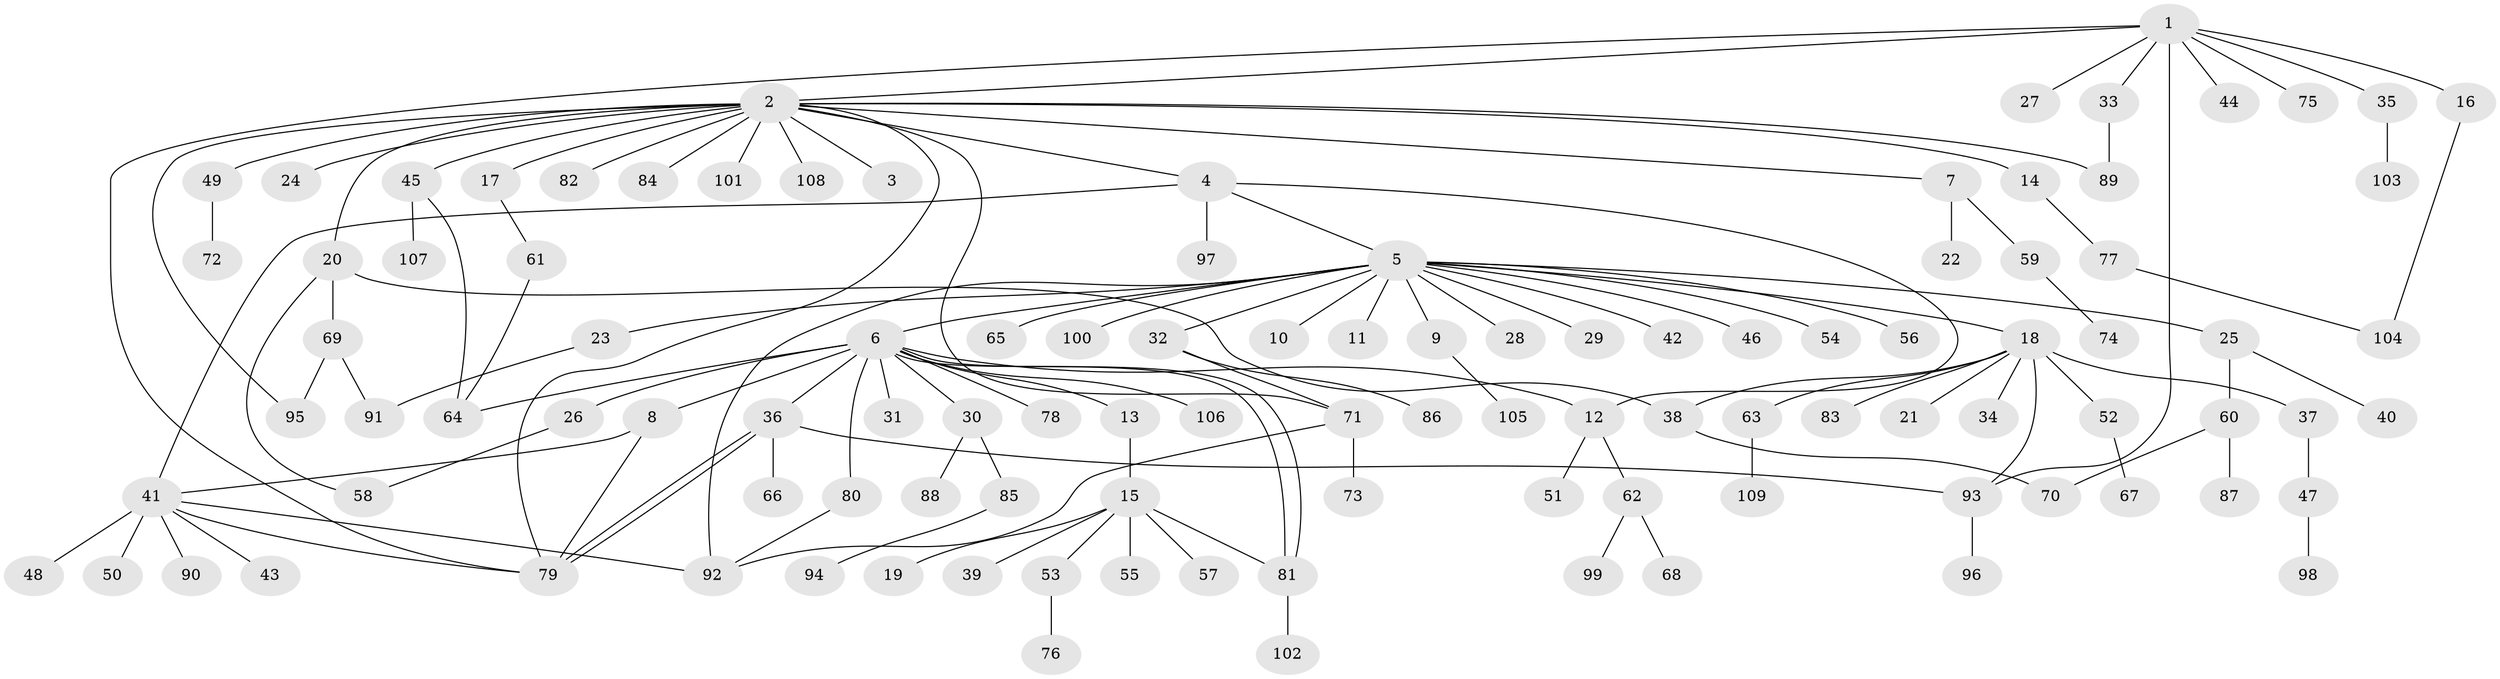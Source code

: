 // coarse degree distribution, {1: 0.8518518518518519, 3: 0.05555555555555555, 2: 0.037037037037037035, 23: 0.018518518518518517, 20: 0.018518518518518517, 10: 0.018518518518518517}
// Generated by graph-tools (version 1.1) at 2025/50/03/04/25 21:50:25]
// undirected, 109 vertices, 132 edges
graph export_dot {
graph [start="1"]
  node [color=gray90,style=filled];
  1;
  2;
  3;
  4;
  5;
  6;
  7;
  8;
  9;
  10;
  11;
  12;
  13;
  14;
  15;
  16;
  17;
  18;
  19;
  20;
  21;
  22;
  23;
  24;
  25;
  26;
  27;
  28;
  29;
  30;
  31;
  32;
  33;
  34;
  35;
  36;
  37;
  38;
  39;
  40;
  41;
  42;
  43;
  44;
  45;
  46;
  47;
  48;
  49;
  50;
  51;
  52;
  53;
  54;
  55;
  56;
  57;
  58;
  59;
  60;
  61;
  62;
  63;
  64;
  65;
  66;
  67;
  68;
  69;
  70;
  71;
  72;
  73;
  74;
  75;
  76;
  77;
  78;
  79;
  80;
  81;
  82;
  83;
  84;
  85;
  86;
  87;
  88;
  89;
  90;
  91;
  92;
  93;
  94;
  95;
  96;
  97;
  98;
  99;
  100;
  101;
  102;
  103;
  104;
  105;
  106;
  107;
  108;
  109;
  1 -- 2;
  1 -- 16;
  1 -- 27;
  1 -- 33;
  1 -- 35;
  1 -- 44;
  1 -- 75;
  1 -- 79;
  1 -- 93;
  2 -- 3;
  2 -- 4;
  2 -- 7;
  2 -- 14;
  2 -- 17;
  2 -- 20;
  2 -- 24;
  2 -- 45;
  2 -- 49;
  2 -- 71;
  2 -- 79;
  2 -- 82;
  2 -- 84;
  2 -- 89;
  2 -- 95;
  2 -- 101;
  2 -- 108;
  4 -- 5;
  4 -- 12;
  4 -- 41;
  4 -- 97;
  5 -- 6;
  5 -- 9;
  5 -- 10;
  5 -- 11;
  5 -- 18;
  5 -- 23;
  5 -- 25;
  5 -- 28;
  5 -- 29;
  5 -- 32;
  5 -- 42;
  5 -- 46;
  5 -- 54;
  5 -- 56;
  5 -- 65;
  5 -- 92;
  5 -- 100;
  6 -- 8;
  6 -- 12;
  6 -- 13;
  6 -- 26;
  6 -- 30;
  6 -- 31;
  6 -- 36;
  6 -- 64;
  6 -- 78;
  6 -- 80;
  6 -- 81;
  6 -- 81;
  6 -- 106;
  7 -- 22;
  7 -- 59;
  8 -- 41;
  8 -- 79;
  9 -- 105;
  12 -- 51;
  12 -- 62;
  13 -- 15;
  14 -- 77;
  15 -- 19;
  15 -- 39;
  15 -- 53;
  15 -- 55;
  15 -- 57;
  15 -- 81;
  16 -- 104;
  17 -- 61;
  18 -- 21;
  18 -- 34;
  18 -- 37;
  18 -- 38;
  18 -- 52;
  18 -- 63;
  18 -- 83;
  18 -- 93;
  20 -- 38;
  20 -- 58;
  20 -- 69;
  23 -- 91;
  25 -- 40;
  25 -- 60;
  26 -- 58;
  30 -- 85;
  30 -- 88;
  32 -- 71;
  32 -- 86;
  33 -- 89;
  35 -- 103;
  36 -- 66;
  36 -- 79;
  36 -- 79;
  36 -- 93;
  37 -- 47;
  38 -- 70;
  41 -- 43;
  41 -- 48;
  41 -- 50;
  41 -- 79;
  41 -- 90;
  41 -- 92;
  45 -- 64;
  45 -- 107;
  47 -- 98;
  49 -- 72;
  52 -- 67;
  53 -- 76;
  59 -- 74;
  60 -- 70;
  60 -- 87;
  61 -- 64;
  62 -- 68;
  62 -- 99;
  63 -- 109;
  69 -- 91;
  69 -- 95;
  71 -- 73;
  71 -- 92;
  77 -- 104;
  80 -- 92;
  81 -- 102;
  85 -- 94;
  93 -- 96;
}
